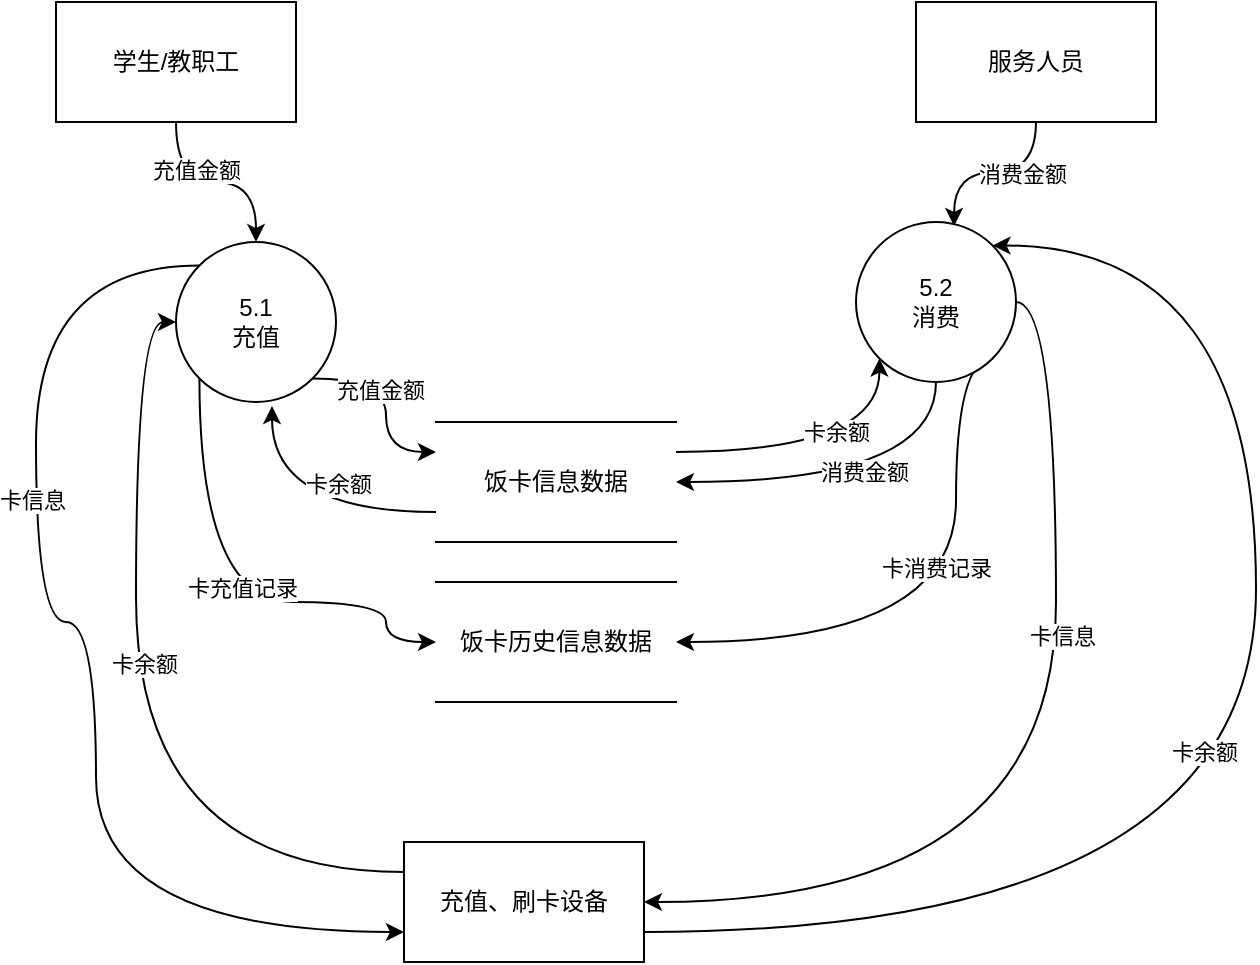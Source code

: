 <mxfile version="20.6.0" type="github">
  <diagram id="EhehCruOq5f1ZvlHeUAM" name="第 1 页">
    <mxGraphModel dx="1020" dy="869" grid="1" gridSize="10" guides="1" tooltips="1" connect="1" arrows="1" fold="1" page="1" pageScale="1" pageWidth="827" pageHeight="1169" math="0" shadow="0">
      <root>
        <mxCell id="0" />
        <mxCell id="1" parent="0" />
        <mxCell id="DB-8kBhAQyt42JU60BiL-1" value="饭卡历史信息数据" style="shape=partialRectangle;whiteSpace=wrap;html=1;left=0;right=0;fillColor=none;" vertex="1" parent="1">
          <mxGeometry x="370" y="350" width="120" height="60" as="geometry" />
        </mxCell>
        <mxCell id="DB-8kBhAQyt42JU60BiL-12" style="edgeStyle=orthogonalEdgeStyle;curved=1;rounded=0;orthogonalLoop=1;jettySize=auto;html=1;exitX=1;exitY=0.25;exitDx=0;exitDy=0;entryX=0;entryY=1;entryDx=0;entryDy=0;" edge="1" parent="1" source="DB-8kBhAQyt42JU60BiL-2" target="DB-8kBhAQyt42JU60BiL-6">
          <mxGeometry relative="1" as="geometry" />
        </mxCell>
        <mxCell id="DB-8kBhAQyt42JU60BiL-35" value="卡余额" style="edgeLabel;html=1;align=center;verticalAlign=middle;resizable=0;points=[];" vertex="1" connectable="0" parent="DB-8kBhAQyt42JU60BiL-12">
          <mxGeometry x="0.078" y="10" relative="1" as="geometry">
            <mxPoint as="offset" />
          </mxGeometry>
        </mxCell>
        <mxCell id="DB-8kBhAQyt42JU60BiL-17" style="edgeStyle=orthogonalEdgeStyle;curved=1;rounded=0;orthogonalLoop=1;jettySize=auto;html=1;exitX=0;exitY=0.75;exitDx=0;exitDy=0;entryX=0.6;entryY=1.025;entryDx=0;entryDy=0;entryPerimeter=0;" edge="1" parent="1" source="DB-8kBhAQyt42JU60BiL-2" target="DB-8kBhAQyt42JU60BiL-5">
          <mxGeometry relative="1" as="geometry" />
        </mxCell>
        <mxCell id="DB-8kBhAQyt42JU60BiL-34" value="卡余额" style="edgeLabel;html=1;align=center;verticalAlign=middle;resizable=0;points=[];" vertex="1" connectable="0" parent="DB-8kBhAQyt42JU60BiL-17">
          <mxGeometry x="-0.274" y="-14" relative="1" as="geometry">
            <mxPoint as="offset" />
          </mxGeometry>
        </mxCell>
        <mxCell id="DB-8kBhAQyt42JU60BiL-2" value="饭卡信息数据" style="shape=partialRectangle;whiteSpace=wrap;html=1;left=0;right=0;fillColor=none;" vertex="1" parent="1">
          <mxGeometry x="370" y="270" width="120" height="60" as="geometry" />
        </mxCell>
        <mxCell id="DB-8kBhAQyt42JU60BiL-9" style="edgeStyle=orthogonalEdgeStyle;curved=1;rounded=0;orthogonalLoop=1;jettySize=auto;html=1;exitX=0.5;exitY=1;exitDx=0;exitDy=0;" edge="1" parent="1" source="DB-8kBhAQyt42JU60BiL-3" target="DB-8kBhAQyt42JU60BiL-5">
          <mxGeometry relative="1" as="geometry" />
        </mxCell>
        <mxCell id="DB-8kBhAQyt42JU60BiL-26" value="充值金额" style="edgeLabel;html=1;align=center;verticalAlign=middle;resizable=0;points=[];" vertex="1" connectable="0" parent="DB-8kBhAQyt42JU60BiL-9">
          <mxGeometry x="-0.2" y="6" relative="1" as="geometry">
            <mxPoint as="offset" />
          </mxGeometry>
        </mxCell>
        <mxCell id="DB-8kBhAQyt42JU60BiL-3" value="学生/教职工" style="rounded=0;whiteSpace=wrap;html=1;" vertex="1" parent="1">
          <mxGeometry x="180" y="60" width="120" height="60" as="geometry" />
        </mxCell>
        <mxCell id="DB-8kBhAQyt42JU60BiL-10" style="edgeStyle=orthogonalEdgeStyle;curved=1;rounded=0;orthogonalLoop=1;jettySize=auto;html=1;exitX=0.5;exitY=1;exitDx=0;exitDy=0;entryX=0.613;entryY=0.025;entryDx=0;entryDy=0;entryPerimeter=0;" edge="1" parent="1" source="DB-8kBhAQyt42JU60BiL-4" target="DB-8kBhAQyt42JU60BiL-6">
          <mxGeometry relative="1" as="geometry" />
        </mxCell>
        <mxCell id="DB-8kBhAQyt42JU60BiL-27" value="消费金额" style="edgeLabel;html=1;align=center;verticalAlign=middle;resizable=0;points=[];" vertex="1" connectable="0" parent="DB-8kBhAQyt42JU60BiL-10">
          <mxGeometry x="-0.312" y="1" relative="1" as="geometry">
            <mxPoint as="offset" />
          </mxGeometry>
        </mxCell>
        <mxCell id="DB-8kBhAQyt42JU60BiL-4" value="服务人员" style="rounded=0;whiteSpace=wrap;html=1;" vertex="1" parent="1">
          <mxGeometry x="610" y="60" width="120" height="60" as="geometry" />
        </mxCell>
        <mxCell id="DB-8kBhAQyt42JU60BiL-15" style="edgeStyle=orthogonalEdgeStyle;curved=1;rounded=0;orthogonalLoop=1;jettySize=auto;html=1;exitX=0;exitY=1;exitDx=0;exitDy=0;entryX=0;entryY=0.5;entryDx=0;entryDy=0;" edge="1" parent="1" source="DB-8kBhAQyt42JU60BiL-5" target="DB-8kBhAQyt42JU60BiL-1">
          <mxGeometry relative="1" as="geometry">
            <Array as="points">
              <mxPoint x="252" y="360" />
              <mxPoint x="345" y="360" />
              <mxPoint x="345" y="380" />
            </Array>
          </mxGeometry>
        </mxCell>
        <mxCell id="DB-8kBhAQyt42JU60BiL-32" value="卡充值记录" style="edgeLabel;html=1;align=center;verticalAlign=middle;resizable=0;points=[];" vertex="1" connectable="0" parent="DB-8kBhAQyt42JU60BiL-15">
          <mxGeometry x="0.064" y="7" relative="1" as="geometry">
            <mxPoint as="offset" />
          </mxGeometry>
        </mxCell>
        <mxCell id="DB-8kBhAQyt42JU60BiL-16" style="edgeStyle=orthogonalEdgeStyle;curved=1;rounded=0;orthogonalLoop=1;jettySize=auto;html=1;exitX=1;exitY=1;exitDx=0;exitDy=0;entryX=0;entryY=0.25;entryDx=0;entryDy=0;" edge="1" parent="1" source="DB-8kBhAQyt42JU60BiL-5" target="DB-8kBhAQyt42JU60BiL-2">
          <mxGeometry relative="1" as="geometry" />
        </mxCell>
        <mxCell id="DB-8kBhAQyt42JU60BiL-33" value="充值金额" style="edgeLabel;html=1;align=center;verticalAlign=middle;resizable=0;points=[];" vertex="1" connectable="0" parent="DB-8kBhAQyt42JU60BiL-16">
          <mxGeometry x="-0.138" y="-3" relative="1" as="geometry">
            <mxPoint as="offset" />
          </mxGeometry>
        </mxCell>
        <mxCell id="DB-8kBhAQyt42JU60BiL-23" style="edgeStyle=orthogonalEdgeStyle;curved=1;rounded=0;orthogonalLoop=1;jettySize=auto;html=1;exitX=0;exitY=0;exitDx=0;exitDy=0;entryX=0;entryY=0.75;entryDx=0;entryDy=0;" edge="1" parent="1" source="DB-8kBhAQyt42JU60BiL-5" target="DB-8kBhAQyt42JU60BiL-7">
          <mxGeometry relative="1" as="geometry">
            <Array as="points">
              <mxPoint x="170" y="192" />
              <mxPoint x="170" y="370" />
              <mxPoint x="200" y="370" />
              <mxPoint x="200" y="525" />
            </Array>
          </mxGeometry>
        </mxCell>
        <mxCell id="DB-8kBhAQyt42JU60BiL-25" value="卡信息" style="edgeLabel;html=1;align=center;verticalAlign=middle;resizable=0;points=[];" vertex="1" connectable="0" parent="DB-8kBhAQyt42JU60BiL-23">
          <mxGeometry x="-0.336" y="-2" relative="1" as="geometry">
            <mxPoint as="offset" />
          </mxGeometry>
        </mxCell>
        <mxCell id="DB-8kBhAQyt42JU60BiL-5" value="5.1&lt;br&gt;充值" style="ellipse;whiteSpace=wrap;html=1;aspect=fixed;" vertex="1" parent="1">
          <mxGeometry x="240" y="180" width="80" height="80" as="geometry" />
        </mxCell>
        <mxCell id="DB-8kBhAQyt42JU60BiL-11" style="edgeStyle=orthogonalEdgeStyle;curved=1;rounded=0;orthogonalLoop=1;jettySize=auto;html=1;exitX=0.5;exitY=1;exitDx=0;exitDy=0;entryX=1;entryY=0.5;entryDx=0;entryDy=0;" edge="1" parent="1" source="DB-8kBhAQyt42JU60BiL-6" target="DB-8kBhAQyt42JU60BiL-2">
          <mxGeometry relative="1" as="geometry" />
        </mxCell>
        <mxCell id="DB-8kBhAQyt42JU60BiL-36" value="消费金额" style="edgeLabel;html=1;align=center;verticalAlign=middle;resizable=0;points=[];" vertex="1" connectable="0" parent="DB-8kBhAQyt42JU60BiL-11">
          <mxGeometry x="-0.044" y="-5" relative="1" as="geometry">
            <mxPoint as="offset" />
          </mxGeometry>
        </mxCell>
        <mxCell id="DB-8kBhAQyt42JU60BiL-14" style="edgeStyle=orthogonalEdgeStyle;curved=1;rounded=0;orthogonalLoop=1;jettySize=auto;html=1;exitX=1;exitY=1;exitDx=0;exitDy=0;entryX=1;entryY=0.5;entryDx=0;entryDy=0;" edge="1" parent="1" source="DB-8kBhAQyt42JU60BiL-6" target="DB-8kBhAQyt42JU60BiL-1">
          <mxGeometry relative="1" as="geometry">
            <Array as="points">
              <mxPoint x="630" y="238" />
              <mxPoint x="630" y="380" />
            </Array>
          </mxGeometry>
        </mxCell>
        <mxCell id="DB-8kBhAQyt42JU60BiL-31" value="卡消费记录" style="edgeLabel;html=1;align=center;verticalAlign=middle;resizable=0;points=[];" vertex="1" connectable="0" parent="DB-8kBhAQyt42JU60BiL-14">
          <mxGeometry x="-0.18" y="-10" relative="1" as="geometry">
            <mxPoint as="offset" />
          </mxGeometry>
        </mxCell>
        <mxCell id="DB-8kBhAQyt42JU60BiL-20" style="edgeStyle=orthogonalEdgeStyle;curved=1;rounded=0;orthogonalLoop=1;jettySize=auto;html=1;exitX=1;exitY=0.5;exitDx=0;exitDy=0;entryX=1;entryY=0.5;entryDx=0;entryDy=0;" edge="1" parent="1" source="DB-8kBhAQyt42JU60BiL-6" target="DB-8kBhAQyt42JU60BiL-7">
          <mxGeometry relative="1" as="geometry" />
        </mxCell>
        <mxCell id="DB-8kBhAQyt42JU60BiL-30" value="卡信息" style="edgeLabel;html=1;align=center;verticalAlign=middle;resizable=0;points=[];" vertex="1" connectable="0" parent="DB-8kBhAQyt42JU60BiL-20">
          <mxGeometry x="-0.289" y="3" relative="1" as="geometry">
            <mxPoint as="offset" />
          </mxGeometry>
        </mxCell>
        <mxCell id="DB-8kBhAQyt42JU60BiL-6" value="5.2&lt;br&gt;消费" style="ellipse;whiteSpace=wrap;html=1;aspect=fixed;" vertex="1" parent="1">
          <mxGeometry x="580" y="170" width="80" height="80" as="geometry" />
        </mxCell>
        <mxCell id="DB-8kBhAQyt42JU60BiL-18" style="edgeStyle=orthogonalEdgeStyle;curved=1;rounded=0;orthogonalLoop=1;jettySize=auto;html=1;exitX=0;exitY=0.25;exitDx=0;exitDy=0;entryX=0;entryY=0.5;entryDx=0;entryDy=0;" edge="1" parent="1" source="DB-8kBhAQyt42JU60BiL-7" target="DB-8kBhAQyt42JU60BiL-5">
          <mxGeometry relative="1" as="geometry" />
        </mxCell>
        <mxCell id="DB-8kBhAQyt42JU60BiL-28" value="卡余额" style="edgeLabel;html=1;align=center;verticalAlign=middle;resizable=0;points=[];" vertex="1" connectable="0" parent="DB-8kBhAQyt42JU60BiL-18">
          <mxGeometry x="0.11" y="-4" relative="1" as="geometry">
            <mxPoint as="offset" />
          </mxGeometry>
        </mxCell>
        <mxCell id="DB-8kBhAQyt42JU60BiL-21" style="edgeStyle=orthogonalEdgeStyle;curved=1;rounded=0;orthogonalLoop=1;jettySize=auto;html=1;exitX=1;exitY=0.75;exitDx=0;exitDy=0;entryX=1;entryY=0;entryDx=0;entryDy=0;" edge="1" parent="1" source="DB-8kBhAQyt42JU60BiL-7" target="DB-8kBhAQyt42JU60BiL-6">
          <mxGeometry relative="1" as="geometry">
            <Array as="points">
              <mxPoint x="780" y="525" />
              <mxPoint x="780" y="182" />
            </Array>
          </mxGeometry>
        </mxCell>
        <mxCell id="DB-8kBhAQyt42JU60BiL-29" value="卡余额" style="edgeLabel;html=1;align=center;verticalAlign=middle;resizable=0;points=[];" vertex="1" connectable="0" parent="DB-8kBhAQyt42JU60BiL-21">
          <mxGeometry x="0.014" y="26" relative="1" as="geometry">
            <mxPoint as="offset" />
          </mxGeometry>
        </mxCell>
        <mxCell id="DB-8kBhAQyt42JU60BiL-7" value="充值、刷卡设备" style="rounded=0;whiteSpace=wrap;html=1;" vertex="1" parent="1">
          <mxGeometry x="354" y="480" width="120" height="60" as="geometry" />
        </mxCell>
      </root>
    </mxGraphModel>
  </diagram>
</mxfile>
